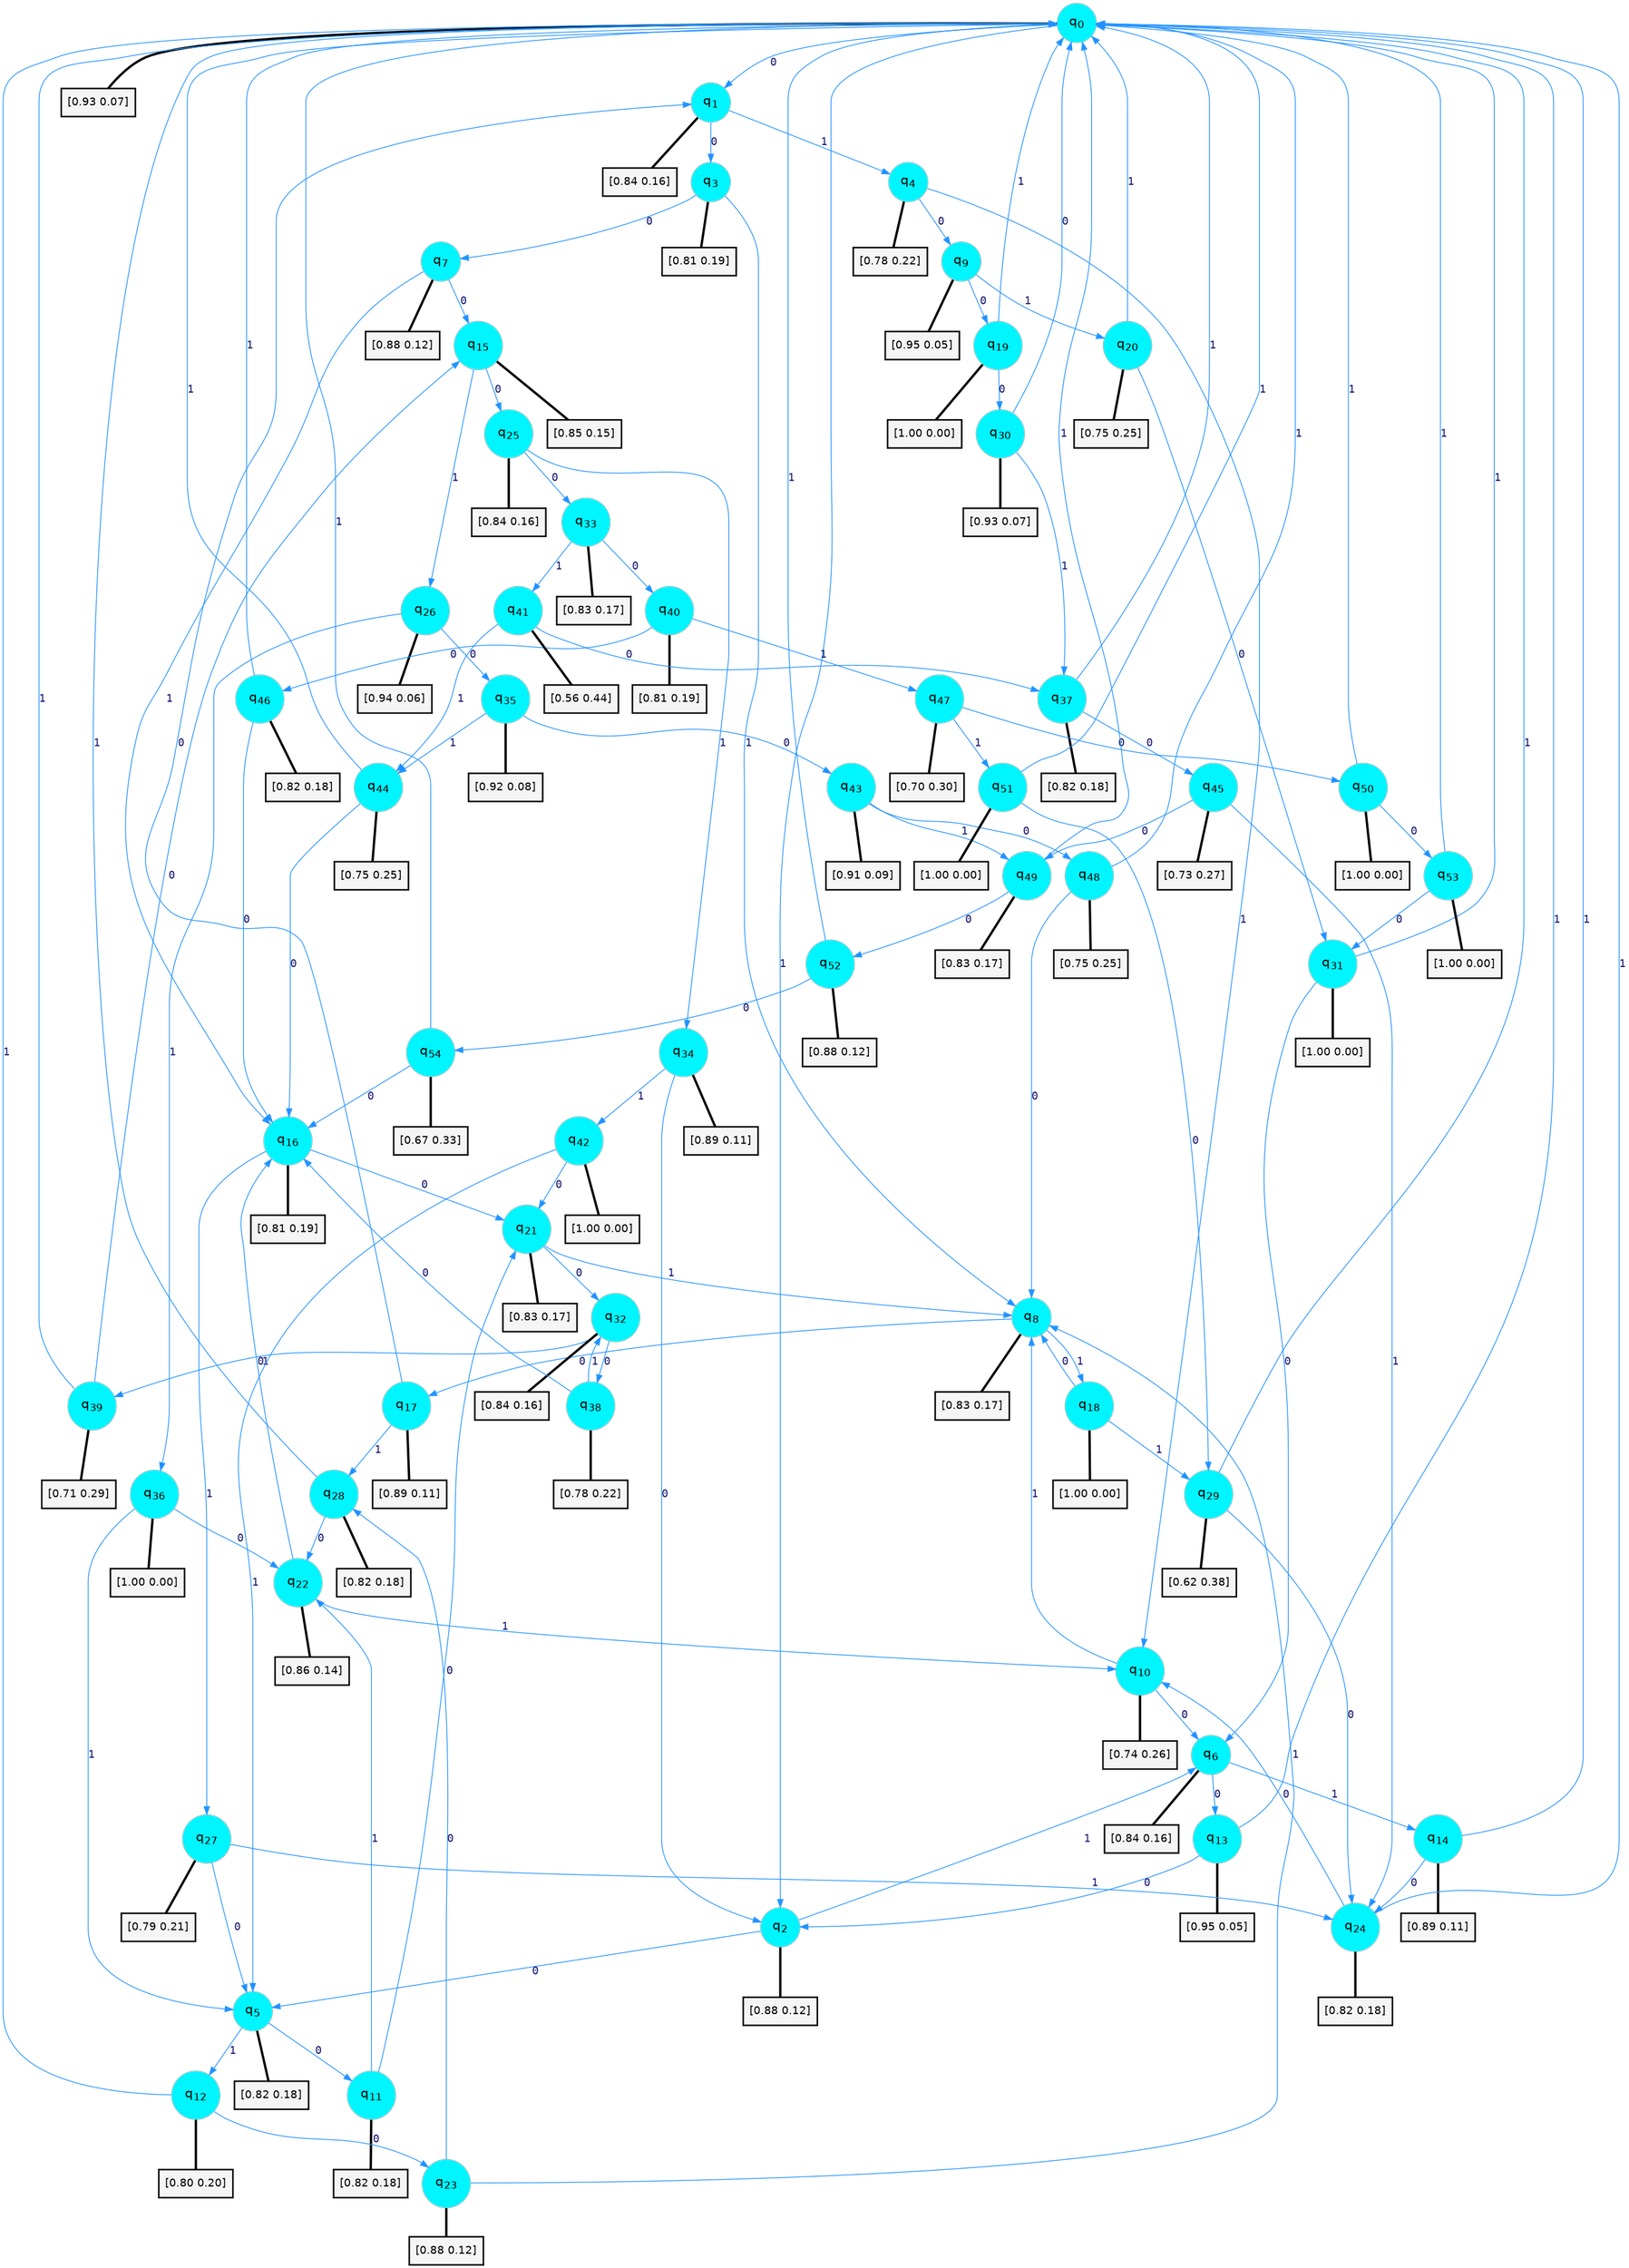 digraph G {
graph [
bgcolor=transparent, dpi=300, rankdir=TD, size="40,25"];
node [
color=gray, fillcolor=turquoise1, fontcolor=black, fontname=Helvetica, fontsize=16, fontweight=bold, shape=circle, style=filled];
edge [
arrowsize=1, color=dodgerblue1, fontcolor=midnightblue, fontname=courier, fontweight=bold, penwidth=1, style=solid, weight=20];
0[label=<q<SUB>0</SUB>>];
1[label=<q<SUB>1</SUB>>];
2[label=<q<SUB>2</SUB>>];
3[label=<q<SUB>3</SUB>>];
4[label=<q<SUB>4</SUB>>];
5[label=<q<SUB>5</SUB>>];
6[label=<q<SUB>6</SUB>>];
7[label=<q<SUB>7</SUB>>];
8[label=<q<SUB>8</SUB>>];
9[label=<q<SUB>9</SUB>>];
10[label=<q<SUB>10</SUB>>];
11[label=<q<SUB>11</SUB>>];
12[label=<q<SUB>12</SUB>>];
13[label=<q<SUB>13</SUB>>];
14[label=<q<SUB>14</SUB>>];
15[label=<q<SUB>15</SUB>>];
16[label=<q<SUB>16</SUB>>];
17[label=<q<SUB>17</SUB>>];
18[label=<q<SUB>18</SUB>>];
19[label=<q<SUB>19</SUB>>];
20[label=<q<SUB>20</SUB>>];
21[label=<q<SUB>21</SUB>>];
22[label=<q<SUB>22</SUB>>];
23[label=<q<SUB>23</SUB>>];
24[label=<q<SUB>24</SUB>>];
25[label=<q<SUB>25</SUB>>];
26[label=<q<SUB>26</SUB>>];
27[label=<q<SUB>27</SUB>>];
28[label=<q<SUB>28</SUB>>];
29[label=<q<SUB>29</SUB>>];
30[label=<q<SUB>30</SUB>>];
31[label=<q<SUB>31</SUB>>];
32[label=<q<SUB>32</SUB>>];
33[label=<q<SUB>33</SUB>>];
34[label=<q<SUB>34</SUB>>];
35[label=<q<SUB>35</SUB>>];
36[label=<q<SUB>36</SUB>>];
37[label=<q<SUB>37</SUB>>];
38[label=<q<SUB>38</SUB>>];
39[label=<q<SUB>39</SUB>>];
40[label=<q<SUB>40</SUB>>];
41[label=<q<SUB>41</SUB>>];
42[label=<q<SUB>42</SUB>>];
43[label=<q<SUB>43</SUB>>];
44[label=<q<SUB>44</SUB>>];
45[label=<q<SUB>45</SUB>>];
46[label=<q<SUB>46</SUB>>];
47[label=<q<SUB>47</SUB>>];
48[label=<q<SUB>48</SUB>>];
49[label=<q<SUB>49</SUB>>];
50[label=<q<SUB>50</SUB>>];
51[label=<q<SUB>51</SUB>>];
52[label=<q<SUB>52</SUB>>];
53[label=<q<SUB>53</SUB>>];
54[label=<q<SUB>54</SUB>>];
55[label="[0.93 0.07]", shape=box,fontcolor=black, fontname=Helvetica, fontsize=14, penwidth=2, fillcolor=whitesmoke,color=black];
56[label="[0.84 0.16]", shape=box,fontcolor=black, fontname=Helvetica, fontsize=14, penwidth=2, fillcolor=whitesmoke,color=black];
57[label="[0.88 0.12]", shape=box,fontcolor=black, fontname=Helvetica, fontsize=14, penwidth=2, fillcolor=whitesmoke,color=black];
58[label="[0.81 0.19]", shape=box,fontcolor=black, fontname=Helvetica, fontsize=14, penwidth=2, fillcolor=whitesmoke,color=black];
59[label="[0.78 0.22]", shape=box,fontcolor=black, fontname=Helvetica, fontsize=14, penwidth=2, fillcolor=whitesmoke,color=black];
60[label="[0.82 0.18]", shape=box,fontcolor=black, fontname=Helvetica, fontsize=14, penwidth=2, fillcolor=whitesmoke,color=black];
61[label="[0.84 0.16]", shape=box,fontcolor=black, fontname=Helvetica, fontsize=14, penwidth=2, fillcolor=whitesmoke,color=black];
62[label="[0.88 0.12]", shape=box,fontcolor=black, fontname=Helvetica, fontsize=14, penwidth=2, fillcolor=whitesmoke,color=black];
63[label="[0.83 0.17]", shape=box,fontcolor=black, fontname=Helvetica, fontsize=14, penwidth=2, fillcolor=whitesmoke,color=black];
64[label="[0.95 0.05]", shape=box,fontcolor=black, fontname=Helvetica, fontsize=14, penwidth=2, fillcolor=whitesmoke,color=black];
65[label="[0.74 0.26]", shape=box,fontcolor=black, fontname=Helvetica, fontsize=14, penwidth=2, fillcolor=whitesmoke,color=black];
66[label="[0.82 0.18]", shape=box,fontcolor=black, fontname=Helvetica, fontsize=14, penwidth=2, fillcolor=whitesmoke,color=black];
67[label="[0.80 0.20]", shape=box,fontcolor=black, fontname=Helvetica, fontsize=14, penwidth=2, fillcolor=whitesmoke,color=black];
68[label="[0.95 0.05]", shape=box,fontcolor=black, fontname=Helvetica, fontsize=14, penwidth=2, fillcolor=whitesmoke,color=black];
69[label="[0.89 0.11]", shape=box,fontcolor=black, fontname=Helvetica, fontsize=14, penwidth=2, fillcolor=whitesmoke,color=black];
70[label="[0.85 0.15]", shape=box,fontcolor=black, fontname=Helvetica, fontsize=14, penwidth=2, fillcolor=whitesmoke,color=black];
71[label="[0.81 0.19]", shape=box,fontcolor=black, fontname=Helvetica, fontsize=14, penwidth=2, fillcolor=whitesmoke,color=black];
72[label="[0.89 0.11]", shape=box,fontcolor=black, fontname=Helvetica, fontsize=14, penwidth=2, fillcolor=whitesmoke,color=black];
73[label="[1.00 0.00]", shape=box,fontcolor=black, fontname=Helvetica, fontsize=14, penwidth=2, fillcolor=whitesmoke,color=black];
74[label="[1.00 0.00]", shape=box,fontcolor=black, fontname=Helvetica, fontsize=14, penwidth=2, fillcolor=whitesmoke,color=black];
75[label="[0.75 0.25]", shape=box,fontcolor=black, fontname=Helvetica, fontsize=14, penwidth=2, fillcolor=whitesmoke,color=black];
76[label="[0.83 0.17]", shape=box,fontcolor=black, fontname=Helvetica, fontsize=14, penwidth=2, fillcolor=whitesmoke,color=black];
77[label="[0.86 0.14]", shape=box,fontcolor=black, fontname=Helvetica, fontsize=14, penwidth=2, fillcolor=whitesmoke,color=black];
78[label="[0.88 0.12]", shape=box,fontcolor=black, fontname=Helvetica, fontsize=14, penwidth=2, fillcolor=whitesmoke,color=black];
79[label="[0.82 0.18]", shape=box,fontcolor=black, fontname=Helvetica, fontsize=14, penwidth=2, fillcolor=whitesmoke,color=black];
80[label="[0.84 0.16]", shape=box,fontcolor=black, fontname=Helvetica, fontsize=14, penwidth=2, fillcolor=whitesmoke,color=black];
81[label="[0.94 0.06]", shape=box,fontcolor=black, fontname=Helvetica, fontsize=14, penwidth=2, fillcolor=whitesmoke,color=black];
82[label="[0.79 0.21]", shape=box,fontcolor=black, fontname=Helvetica, fontsize=14, penwidth=2, fillcolor=whitesmoke,color=black];
83[label="[0.82 0.18]", shape=box,fontcolor=black, fontname=Helvetica, fontsize=14, penwidth=2, fillcolor=whitesmoke,color=black];
84[label="[0.62 0.38]", shape=box,fontcolor=black, fontname=Helvetica, fontsize=14, penwidth=2, fillcolor=whitesmoke,color=black];
85[label="[0.93 0.07]", shape=box,fontcolor=black, fontname=Helvetica, fontsize=14, penwidth=2, fillcolor=whitesmoke,color=black];
86[label="[1.00 0.00]", shape=box,fontcolor=black, fontname=Helvetica, fontsize=14, penwidth=2, fillcolor=whitesmoke,color=black];
87[label="[0.84 0.16]", shape=box,fontcolor=black, fontname=Helvetica, fontsize=14, penwidth=2, fillcolor=whitesmoke,color=black];
88[label="[0.83 0.17]", shape=box,fontcolor=black, fontname=Helvetica, fontsize=14, penwidth=2, fillcolor=whitesmoke,color=black];
89[label="[0.89 0.11]", shape=box,fontcolor=black, fontname=Helvetica, fontsize=14, penwidth=2, fillcolor=whitesmoke,color=black];
90[label="[0.92 0.08]", shape=box,fontcolor=black, fontname=Helvetica, fontsize=14, penwidth=2, fillcolor=whitesmoke,color=black];
91[label="[1.00 0.00]", shape=box,fontcolor=black, fontname=Helvetica, fontsize=14, penwidth=2, fillcolor=whitesmoke,color=black];
92[label="[0.82 0.18]", shape=box,fontcolor=black, fontname=Helvetica, fontsize=14, penwidth=2, fillcolor=whitesmoke,color=black];
93[label="[0.78 0.22]", shape=box,fontcolor=black, fontname=Helvetica, fontsize=14, penwidth=2, fillcolor=whitesmoke,color=black];
94[label="[0.71 0.29]", shape=box,fontcolor=black, fontname=Helvetica, fontsize=14, penwidth=2, fillcolor=whitesmoke,color=black];
95[label="[0.81 0.19]", shape=box,fontcolor=black, fontname=Helvetica, fontsize=14, penwidth=2, fillcolor=whitesmoke,color=black];
96[label="[0.56 0.44]", shape=box,fontcolor=black, fontname=Helvetica, fontsize=14, penwidth=2, fillcolor=whitesmoke,color=black];
97[label="[1.00 0.00]", shape=box,fontcolor=black, fontname=Helvetica, fontsize=14, penwidth=2, fillcolor=whitesmoke,color=black];
98[label="[0.91 0.09]", shape=box,fontcolor=black, fontname=Helvetica, fontsize=14, penwidth=2, fillcolor=whitesmoke,color=black];
99[label="[0.75 0.25]", shape=box,fontcolor=black, fontname=Helvetica, fontsize=14, penwidth=2, fillcolor=whitesmoke,color=black];
100[label="[0.73 0.27]", shape=box,fontcolor=black, fontname=Helvetica, fontsize=14, penwidth=2, fillcolor=whitesmoke,color=black];
101[label="[0.82 0.18]", shape=box,fontcolor=black, fontname=Helvetica, fontsize=14, penwidth=2, fillcolor=whitesmoke,color=black];
102[label="[0.70 0.30]", shape=box,fontcolor=black, fontname=Helvetica, fontsize=14, penwidth=2, fillcolor=whitesmoke,color=black];
103[label="[0.75 0.25]", shape=box,fontcolor=black, fontname=Helvetica, fontsize=14, penwidth=2, fillcolor=whitesmoke,color=black];
104[label="[0.83 0.17]", shape=box,fontcolor=black, fontname=Helvetica, fontsize=14, penwidth=2, fillcolor=whitesmoke,color=black];
105[label="[1.00 0.00]", shape=box,fontcolor=black, fontname=Helvetica, fontsize=14, penwidth=2, fillcolor=whitesmoke,color=black];
106[label="[1.00 0.00]", shape=box,fontcolor=black, fontname=Helvetica, fontsize=14, penwidth=2, fillcolor=whitesmoke,color=black];
107[label="[0.88 0.12]", shape=box,fontcolor=black, fontname=Helvetica, fontsize=14, penwidth=2, fillcolor=whitesmoke,color=black];
108[label="[1.00 0.00]", shape=box,fontcolor=black, fontname=Helvetica, fontsize=14, penwidth=2, fillcolor=whitesmoke,color=black];
109[label="[0.67 0.33]", shape=box,fontcolor=black, fontname=Helvetica, fontsize=14, penwidth=2, fillcolor=whitesmoke,color=black];
0->1 [label=0];
0->2 [label=1];
0->55 [arrowhead=none, penwidth=3,color=black];
1->3 [label=0];
1->4 [label=1];
1->56 [arrowhead=none, penwidth=3,color=black];
2->5 [label=0];
2->6 [label=1];
2->57 [arrowhead=none, penwidth=3,color=black];
3->7 [label=0];
3->8 [label=1];
3->58 [arrowhead=none, penwidth=3,color=black];
4->9 [label=0];
4->10 [label=1];
4->59 [arrowhead=none, penwidth=3,color=black];
5->11 [label=0];
5->12 [label=1];
5->60 [arrowhead=none, penwidth=3,color=black];
6->13 [label=0];
6->14 [label=1];
6->61 [arrowhead=none, penwidth=3,color=black];
7->15 [label=0];
7->16 [label=1];
7->62 [arrowhead=none, penwidth=3,color=black];
8->17 [label=0];
8->18 [label=1];
8->63 [arrowhead=none, penwidth=3,color=black];
9->19 [label=0];
9->20 [label=1];
9->64 [arrowhead=none, penwidth=3,color=black];
10->6 [label=0];
10->8 [label=1];
10->65 [arrowhead=none, penwidth=3,color=black];
11->21 [label=0];
11->22 [label=1];
11->66 [arrowhead=none, penwidth=3,color=black];
12->23 [label=0];
12->0 [label=1];
12->67 [arrowhead=none, penwidth=3,color=black];
13->2 [label=0];
13->0 [label=1];
13->68 [arrowhead=none, penwidth=3,color=black];
14->24 [label=0];
14->0 [label=1];
14->69 [arrowhead=none, penwidth=3,color=black];
15->25 [label=0];
15->26 [label=1];
15->70 [arrowhead=none, penwidth=3,color=black];
16->21 [label=0];
16->27 [label=1];
16->71 [arrowhead=none, penwidth=3,color=black];
17->1 [label=0];
17->28 [label=1];
17->72 [arrowhead=none, penwidth=3,color=black];
18->8 [label=0];
18->29 [label=1];
18->73 [arrowhead=none, penwidth=3,color=black];
19->30 [label=0];
19->0 [label=1];
19->74 [arrowhead=none, penwidth=3,color=black];
20->31 [label=0];
20->0 [label=1];
20->75 [arrowhead=none, penwidth=3,color=black];
21->32 [label=0];
21->8 [label=1];
21->76 [arrowhead=none, penwidth=3,color=black];
22->16 [label=0];
22->10 [label=1];
22->77 [arrowhead=none, penwidth=3,color=black];
23->28 [label=0];
23->8 [label=1];
23->78 [arrowhead=none, penwidth=3,color=black];
24->10 [label=0];
24->0 [label=1];
24->79 [arrowhead=none, penwidth=3,color=black];
25->33 [label=0];
25->34 [label=1];
25->80 [arrowhead=none, penwidth=3,color=black];
26->35 [label=0];
26->36 [label=1];
26->81 [arrowhead=none, penwidth=3,color=black];
27->5 [label=0];
27->24 [label=1];
27->82 [arrowhead=none, penwidth=3,color=black];
28->22 [label=0];
28->0 [label=1];
28->83 [arrowhead=none, penwidth=3,color=black];
29->24 [label=0];
29->0 [label=1];
29->84 [arrowhead=none, penwidth=3,color=black];
30->0 [label=0];
30->37 [label=1];
30->85 [arrowhead=none, penwidth=3,color=black];
31->6 [label=0];
31->0 [label=1];
31->86 [arrowhead=none, penwidth=3,color=black];
32->38 [label=0];
32->39 [label=1];
32->87 [arrowhead=none, penwidth=3,color=black];
33->40 [label=0];
33->41 [label=1];
33->88 [arrowhead=none, penwidth=3,color=black];
34->2 [label=0];
34->42 [label=1];
34->89 [arrowhead=none, penwidth=3,color=black];
35->43 [label=0];
35->44 [label=1];
35->90 [arrowhead=none, penwidth=3,color=black];
36->22 [label=0];
36->5 [label=1];
36->91 [arrowhead=none, penwidth=3,color=black];
37->45 [label=0];
37->0 [label=1];
37->92 [arrowhead=none, penwidth=3,color=black];
38->16 [label=0];
38->32 [label=1];
38->93 [arrowhead=none, penwidth=3,color=black];
39->15 [label=0];
39->0 [label=1];
39->94 [arrowhead=none, penwidth=3,color=black];
40->46 [label=0];
40->47 [label=1];
40->95 [arrowhead=none, penwidth=3,color=black];
41->37 [label=0];
41->44 [label=1];
41->96 [arrowhead=none, penwidth=3,color=black];
42->21 [label=0];
42->5 [label=1];
42->97 [arrowhead=none, penwidth=3,color=black];
43->48 [label=0];
43->49 [label=1];
43->98 [arrowhead=none, penwidth=3,color=black];
44->16 [label=0];
44->0 [label=1];
44->99 [arrowhead=none, penwidth=3,color=black];
45->49 [label=0];
45->24 [label=1];
45->100 [arrowhead=none, penwidth=3,color=black];
46->16 [label=0];
46->0 [label=1];
46->101 [arrowhead=none, penwidth=3,color=black];
47->50 [label=0];
47->51 [label=1];
47->102 [arrowhead=none, penwidth=3,color=black];
48->8 [label=0];
48->0 [label=1];
48->103 [arrowhead=none, penwidth=3,color=black];
49->52 [label=0];
49->0 [label=1];
49->104 [arrowhead=none, penwidth=3,color=black];
50->53 [label=0];
50->0 [label=1];
50->105 [arrowhead=none, penwidth=3,color=black];
51->29 [label=0];
51->0 [label=1];
51->106 [arrowhead=none, penwidth=3,color=black];
52->54 [label=0];
52->0 [label=1];
52->107 [arrowhead=none, penwidth=3,color=black];
53->31 [label=0];
53->0 [label=1];
53->108 [arrowhead=none, penwidth=3,color=black];
54->16 [label=0];
54->0 [label=1];
54->109 [arrowhead=none, penwidth=3,color=black];
}

